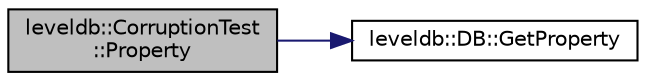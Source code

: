 digraph "leveldb::CorruptionTest::Property"
{
  edge [fontname="Helvetica",fontsize="10",labelfontname="Helvetica",labelfontsize="10"];
  node [fontname="Helvetica",fontsize="10",shape=record];
  rankdir="LR";
  Node1 [label="leveldb::CorruptionTest\l::Property",height=0.2,width=0.4,color="black", fillcolor="grey75", style="filled" fontcolor="black"];
  Node1 -> Node2 [color="midnightblue",fontsize="10",style="solid"];
  Node2 [label="leveldb::DB::GetProperty",height=0.2,width=0.4,color="black", fillcolor="white", style="filled",URL="$classleveldb_1_1_d_b.html#afcd557d80bac6668f20372c9e737d807"];
}
